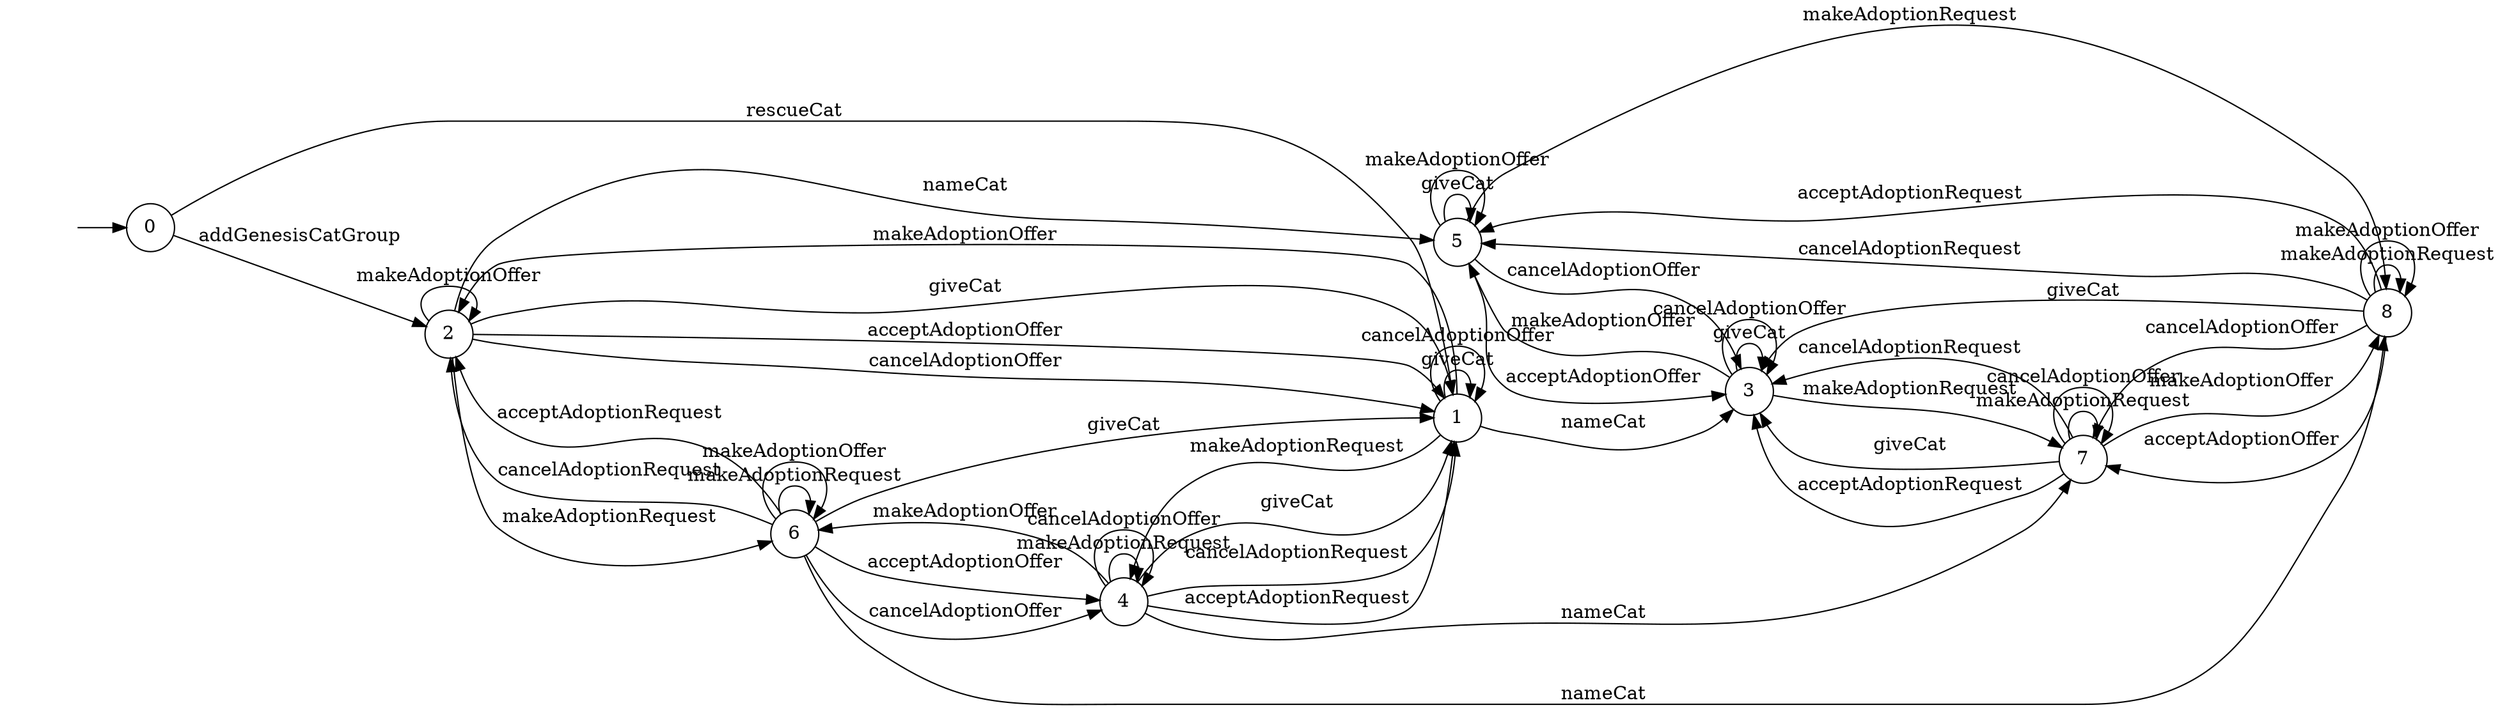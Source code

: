 digraph "Dapp-Automata-data/RQ2/Groundtruth/ideal/MoonCatRescue-dot" {
	graph [rankdir=LR]
	"" [label="" shape=plaintext]
	7 [label=7 shape=circle]
	3 [label=3 shape=circle]
	5 [label=5 shape=circle]
	8 [label=8 shape=circle]
	2 [label=2 shape=circle]
	6 [label=6 shape=circle]
	0 [label=0 shape=circle]
	1 [label=1 shape=circle]
	4 [label=4 shape=circle]
	"" -> 0 [label=""]
	0 -> 1 [label=rescueCat]
	0 -> 2 [label=addGenesisCatGroup]
	1 -> 3 [label=nameCat]
	1 -> 1 [label=giveCat]
	1 -> 2 [label=makeAdoptionOffer]
	1 -> 1 [label=cancelAdoptionOffer]
	1 -> 4 [label=makeAdoptionRequest]
	2 -> 5 [label=nameCat]
	2 -> 1 [label=giveCat]
	2 -> 1 [label=acceptAdoptionOffer]
	2 -> 6 [label=makeAdoptionRequest]
	2 -> 1 [label=cancelAdoptionOffer]
	2 -> 2 [label=makeAdoptionOffer]
	4 -> 7 [label=nameCat]
	4 -> 1 [label=giveCat]
	4 -> 1 [label=acceptAdoptionRequest]
	4 -> 1 [label=cancelAdoptionRequest]
	4 -> 4 [label=makeAdoptionRequest]
	4 -> 6 [label=makeAdoptionOffer]
	4 -> 4 [label=cancelAdoptionOffer]
	6 -> 8 [label=nameCat]
	6 -> 1 [label=giveCat]
	6 -> 2 [label=acceptAdoptionRequest]
	6 -> 2 [label=cancelAdoptionRequest]
	6 -> 4 [label=acceptAdoptionOffer]
	6 -> 4 [label=cancelAdoptionOffer]
	6 -> 6 [label=makeAdoptionRequest]
	6 -> 6 [label=makeAdoptionOffer]
	3 -> 3 [label=giveCat]
	3 -> 3 [label=cancelAdoptionOffer]
	3 -> 7 [label=makeAdoptionRequest]
	3 -> 5 [label=makeAdoptionOffer]
	5 -> 5 [label=giveCat]
	5 -> 3 [label=acceptAdoptionOffer]
	5 -> 8 [label=makeAdoptionRequest]
	5 -> 3 [label=cancelAdoptionOffer]
	5 -> 5 [label=makeAdoptionOffer]
	7 -> 3 [label=giveCat]
	7 -> 3 [label=acceptAdoptionRequest]
	7 -> 3 [label=cancelAdoptionRequest]
	7 -> 7 [label=makeAdoptionRequest]
	7 -> 8 [label=makeAdoptionOffer]
	7 -> 7 [label=cancelAdoptionOffer]
	8 -> 3 [label=giveCat]
	8 -> 5 [label=acceptAdoptionRequest]
	8 -> 5 [label=cancelAdoptionRequest]
	8 -> 7 [label=acceptAdoptionOffer]
	8 -> 7 [label=cancelAdoptionOffer]
	8 -> 8 [label=makeAdoptionRequest]
	8 -> 8 [label=makeAdoptionOffer]
}
